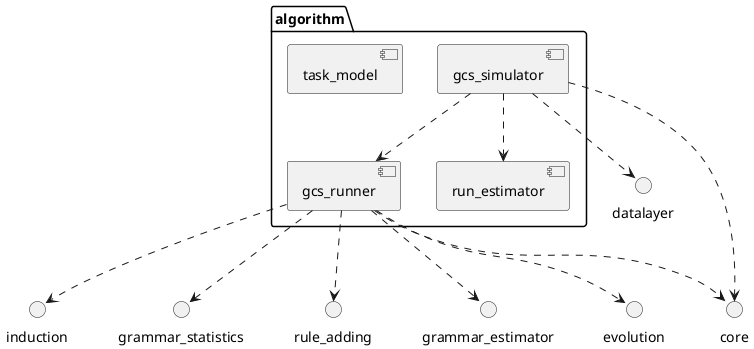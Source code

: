 @startuml

()datalayer

()core

()induction

()grammar_statistics

()rule_adding

()grammar_estimator

()evolution

()induction

package algorithm {
    [gcs_runner]
    gcs_runner ..> grammar_statistics
    gcs_runner ..> core
    gcs_runner ..> rule_adding
    gcs_runner ..> grammar_estimator
    gcs_runner ..> evolution
    gcs_runner ..> induction

    [run_estimator]

    [gcs_simulator]
    gcs_simulator ..> datalayer
    gcs_simulator ..> run_estimator
    gcs_simulator ..> gcs_runner
    gcs_simulator ..> core

    [task_model]
}

@enduml

